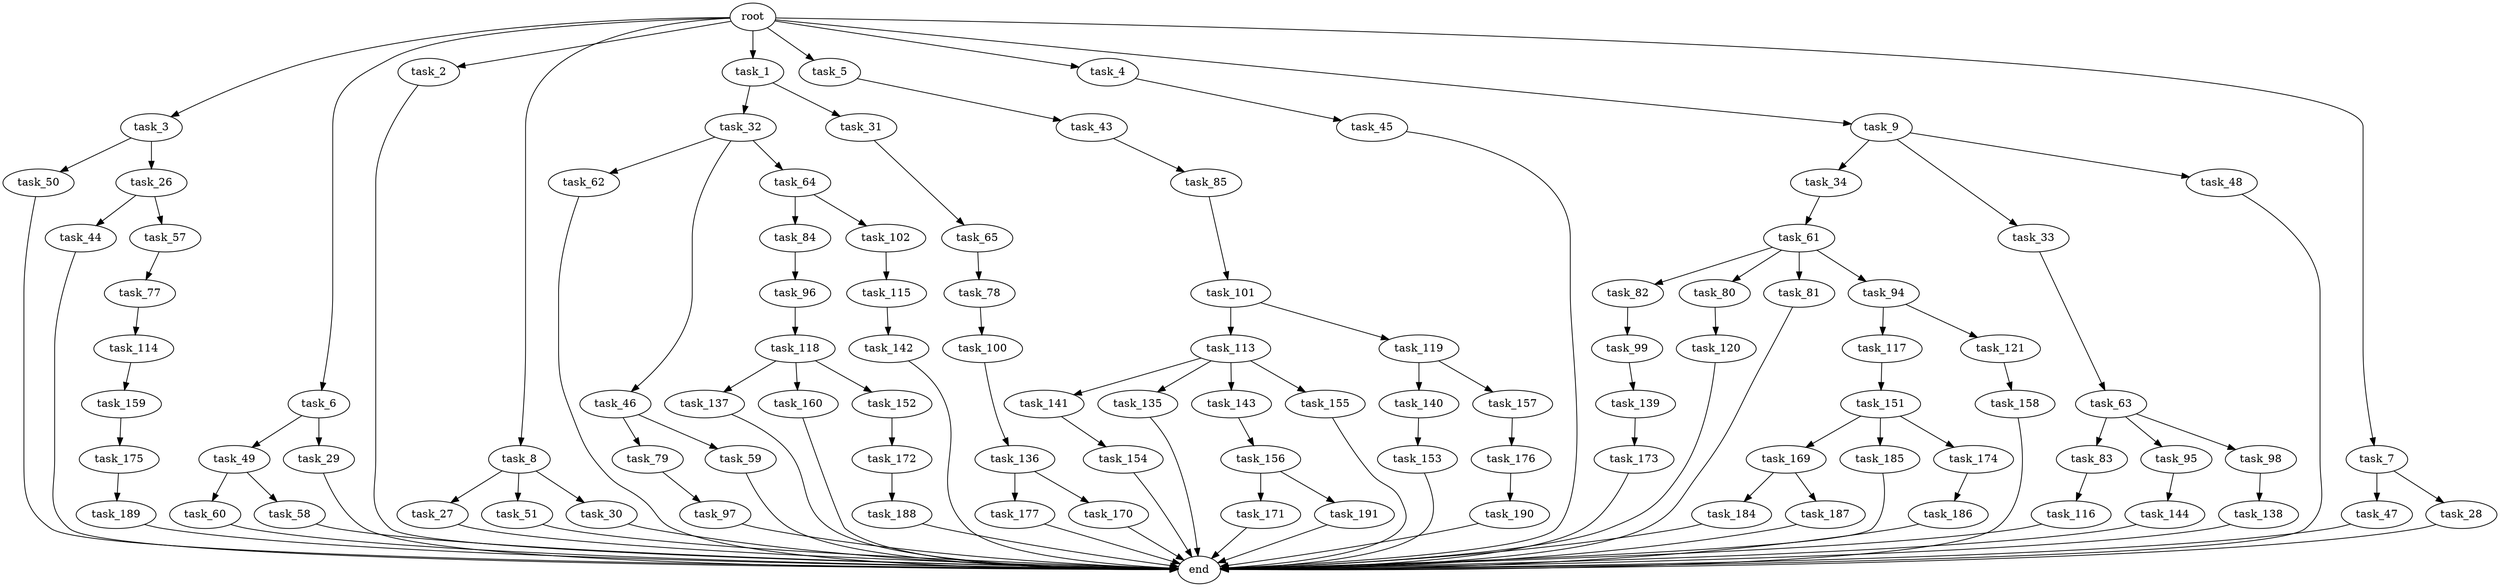 digraph G {
  task_173 [size="54975581388.800003"];
  task_65 [size="42090679500.800003"];
  task_45 [size="42090679500.800003"];
  task_151 [size="21474836480.000000"];
  task_100 [size="7730941132.800000"];
  task_27 [size="69578470195.199997"];
  task_153 [size="85899345920.000000"];
  task_47 [size="54975581388.800003"];
  task_137 [size="69578470195.199997"];
  task_3 [size="102.400000"];
  task_6 [size="102.400000"];
  task_171 [size="42090679500.800003"];
  task_113 [size="30923764531.200001"];
  task_141 [size="85899345920.000000"];
  task_2 [size="102.400000"];
  end [size="0.000000"];
  task_8 [size="102.400000"];
  task_44 [size="7730941132.800000"];
  task_172 [size="30923764531.200001"];
  task_1 [size="102.400000"];
  task_84 [size="13743895347.200001"];
  task_49 [size="54975581388.800003"];
  task_184 [size="42090679500.800003"];
  task_187 [size="42090679500.800003"];
  task_117 [size="42090679500.800003"];
  task_177 [size="85899345920.000000"];
  task_34 [size="13743895347.200001"];
  task_33 [size="13743895347.200001"];
  task_118 [size="54975581388.800003"];
  task_189 [size="42090679500.800003"];
  task_169 [size="30923764531.200001"];
  task_138 [size="30923764531.200001"];
  task_160 [size="69578470195.199997"];
  task_57 [size="7730941132.800000"];
  task_135 [size="85899345920.000000"];
  task_5 [size="102.400000"];
  task_48 [size="13743895347.200001"];
  task_4 [size="102.400000"];
  task_139 [size="54975581388.800003"];
  task_79 [size="85899345920.000000"];
  task_99 [size="54975581388.800003"];
  task_188 [size="69578470195.199997"];
  task_120 [size="3435973836.800000"];
  task_96 [size="3435973836.800000"];
  task_43 [size="30923764531.200001"];
  task_82 [size="3435973836.800000"];
  task_144 [size="21474836480.000000"];
  task_50 [size="69578470195.199997"];
  task_83 [size="3435973836.800000"];
  task_191 [size="42090679500.800003"];
  task_59 [size="85899345920.000000"];
  task_62 [size="54975581388.800003"];
  task_9 [size="102.400000"];
  task_46 [size="54975581388.800003"];
  task_175 [size="54975581388.800003"];
  task_77 [size="7730941132.800000"];
  task_186 [size="3435973836.800000"];
  task_60 [size="54975581388.800003"];
  task_95 [size="3435973836.800000"];
  task_61 [size="85899345920.000000"];
  task_143 [size="85899345920.000000"];
  task_80 [size="3435973836.800000"];
  task_51 [size="69578470195.199997"];
  task_142 [size="21474836480.000000"];
  root [size="0.000000"];
  task_136 [size="85899345920.000000"];
  task_32 [size="69578470195.199997"];
  task_152 [size="69578470195.199997"];
  task_30 [size="69578470195.199997"];
  task_97 [size="3435973836.800000"];
  task_98 [size="3435973836.800000"];
  task_81 [size="3435973836.800000"];
  task_115 [size="42090679500.800003"];
  task_26 [size="69578470195.199997"];
  task_154 [size="69578470195.199997"];
  task_140 [size="85899345920.000000"];
  task_78 [size="54975581388.800003"];
  task_29 [size="54975581388.800003"];
  task_31 [size="69578470195.199997"];
  task_85 [size="42090679500.800003"];
  task_121 [size="42090679500.800003"];
  task_119 [size="30923764531.200001"];
  task_63 [size="3435973836.800000"];
  task_101 [size="7730941132.800000"];
  task_28 [size="54975581388.800003"];
  task_159 [size="21474836480.000000"];
  task_102 [size="13743895347.200001"];
  task_155 [size="85899345920.000000"];
  task_158 [size="54975581388.800003"];
  task_114 [size="85899345920.000000"];
  task_7 [size="102.400000"];
  task_157 [size="85899345920.000000"];
  task_190 [size="69578470195.199997"];
  task_156 [size="13743895347.200001"];
  task_116 [size="21474836480.000000"];
  task_185 [size="30923764531.200001"];
  task_94 [size="3435973836.800000"];
  task_58 [size="54975581388.800003"];
  task_176 [size="54975581388.800003"];
  task_174 [size="30923764531.200001"];
  task_64 [size="54975581388.800003"];
  task_170 [size="85899345920.000000"];

  task_173 -> end [size="1.000000"];
  task_65 -> task_78 [size="536870912.000000"];
  task_45 -> end [size="1.000000"];
  task_151 -> task_169 [size="301989888.000000"];
  task_151 -> task_174 [size="301989888.000000"];
  task_151 -> task_185 [size="301989888.000000"];
  task_100 -> task_136 [size="838860800.000000"];
  task_27 -> end [size="1.000000"];
  task_153 -> end [size="1.000000"];
  task_47 -> end [size="1.000000"];
  task_137 -> end [size="1.000000"];
  task_3 -> task_26 [size="679477248.000000"];
  task_3 -> task_50 [size="679477248.000000"];
  task_6 -> task_49 [size="536870912.000000"];
  task_6 -> task_29 [size="536870912.000000"];
  task_171 -> end [size="1.000000"];
  task_113 -> task_141 [size="838860800.000000"];
  task_113 -> task_155 [size="838860800.000000"];
  task_113 -> task_135 [size="838860800.000000"];
  task_113 -> task_143 [size="838860800.000000"];
  task_141 -> task_154 [size="679477248.000000"];
  task_2 -> end [size="1.000000"];
  task_8 -> task_30 [size="679477248.000000"];
  task_8 -> task_27 [size="679477248.000000"];
  task_8 -> task_51 [size="679477248.000000"];
  task_44 -> end [size="1.000000"];
  task_172 -> task_188 [size="679477248.000000"];
  task_1 -> task_31 [size="679477248.000000"];
  task_1 -> task_32 [size="679477248.000000"];
  task_84 -> task_96 [size="33554432.000000"];
  task_49 -> task_60 [size="536870912.000000"];
  task_49 -> task_58 [size="536870912.000000"];
  task_184 -> end [size="1.000000"];
  task_187 -> end [size="1.000000"];
  task_117 -> task_151 [size="209715200.000000"];
  task_177 -> end [size="1.000000"];
  task_34 -> task_61 [size="838860800.000000"];
  task_33 -> task_63 [size="33554432.000000"];
  task_118 -> task_160 [size="679477248.000000"];
  task_118 -> task_152 [size="679477248.000000"];
  task_118 -> task_137 [size="679477248.000000"];
  task_189 -> end [size="1.000000"];
  task_169 -> task_184 [size="411041792.000000"];
  task_169 -> task_187 [size="411041792.000000"];
  task_138 -> end [size="1.000000"];
  task_160 -> end [size="1.000000"];
  task_57 -> task_77 [size="75497472.000000"];
  task_135 -> end [size="1.000000"];
  task_5 -> task_43 [size="301989888.000000"];
  task_48 -> end [size="1.000000"];
  task_4 -> task_45 [size="411041792.000000"];
  task_139 -> task_173 [size="536870912.000000"];
  task_79 -> task_97 [size="33554432.000000"];
  task_99 -> task_139 [size="536870912.000000"];
  task_188 -> end [size="1.000000"];
  task_120 -> end [size="1.000000"];
  task_96 -> task_118 [size="536870912.000000"];
  task_43 -> task_85 [size="411041792.000000"];
  task_82 -> task_99 [size="536870912.000000"];
  task_144 -> end [size="1.000000"];
  task_50 -> end [size="1.000000"];
  task_83 -> task_116 [size="209715200.000000"];
  task_191 -> end [size="1.000000"];
  task_59 -> end [size="1.000000"];
  task_62 -> end [size="1.000000"];
  task_9 -> task_33 [size="134217728.000000"];
  task_9 -> task_34 [size="134217728.000000"];
  task_9 -> task_48 [size="134217728.000000"];
  task_46 -> task_79 [size="838860800.000000"];
  task_46 -> task_59 [size="838860800.000000"];
  task_175 -> task_189 [size="411041792.000000"];
  task_77 -> task_114 [size="838860800.000000"];
  task_186 -> end [size="1.000000"];
  task_60 -> end [size="1.000000"];
  task_95 -> task_144 [size="209715200.000000"];
  task_61 -> task_80 [size="33554432.000000"];
  task_61 -> task_82 [size="33554432.000000"];
  task_61 -> task_94 [size="33554432.000000"];
  task_61 -> task_81 [size="33554432.000000"];
  task_143 -> task_156 [size="134217728.000000"];
  task_80 -> task_120 [size="33554432.000000"];
  task_51 -> end [size="1.000000"];
  task_142 -> end [size="1.000000"];
  root -> task_8 [size="1.000000"];
  root -> task_9 [size="1.000000"];
  root -> task_3 [size="1.000000"];
  root -> task_7 [size="1.000000"];
  root -> task_6 [size="1.000000"];
  root -> task_1 [size="1.000000"];
  root -> task_5 [size="1.000000"];
  root -> task_2 [size="1.000000"];
  root -> task_4 [size="1.000000"];
  task_136 -> task_177 [size="838860800.000000"];
  task_136 -> task_170 [size="838860800.000000"];
  task_32 -> task_62 [size="536870912.000000"];
  task_32 -> task_64 [size="536870912.000000"];
  task_32 -> task_46 [size="536870912.000000"];
  task_152 -> task_172 [size="301989888.000000"];
  task_30 -> end [size="1.000000"];
  task_97 -> end [size="1.000000"];
  task_98 -> task_138 [size="301989888.000000"];
  task_81 -> end [size="1.000000"];
  task_115 -> task_142 [size="209715200.000000"];
  task_26 -> task_44 [size="75497472.000000"];
  task_26 -> task_57 [size="75497472.000000"];
  task_154 -> end [size="1.000000"];
  task_140 -> task_153 [size="838860800.000000"];
  task_78 -> task_100 [size="75497472.000000"];
  task_29 -> end [size="1.000000"];
  task_31 -> task_65 [size="411041792.000000"];
  task_85 -> task_101 [size="75497472.000000"];
  task_121 -> task_158 [size="536870912.000000"];
  task_119 -> task_157 [size="838860800.000000"];
  task_119 -> task_140 [size="838860800.000000"];
  task_63 -> task_83 [size="33554432.000000"];
  task_63 -> task_95 [size="33554432.000000"];
  task_63 -> task_98 [size="33554432.000000"];
  task_101 -> task_113 [size="301989888.000000"];
  task_101 -> task_119 [size="301989888.000000"];
  task_28 -> end [size="1.000000"];
  task_159 -> task_175 [size="536870912.000000"];
  task_102 -> task_115 [size="411041792.000000"];
  task_155 -> end [size="1.000000"];
  task_158 -> end [size="1.000000"];
  task_114 -> task_159 [size="209715200.000000"];
  task_7 -> task_47 [size="536870912.000000"];
  task_7 -> task_28 [size="536870912.000000"];
  task_157 -> task_176 [size="536870912.000000"];
  task_190 -> end [size="1.000000"];
  task_156 -> task_191 [size="411041792.000000"];
  task_156 -> task_171 [size="411041792.000000"];
  task_116 -> end [size="1.000000"];
  task_185 -> end [size="1.000000"];
  task_94 -> task_117 [size="411041792.000000"];
  task_94 -> task_121 [size="411041792.000000"];
  task_58 -> end [size="1.000000"];
  task_176 -> task_190 [size="679477248.000000"];
  task_174 -> task_186 [size="33554432.000000"];
  task_64 -> task_84 [size="134217728.000000"];
  task_64 -> task_102 [size="134217728.000000"];
  task_170 -> end [size="1.000000"];
}
